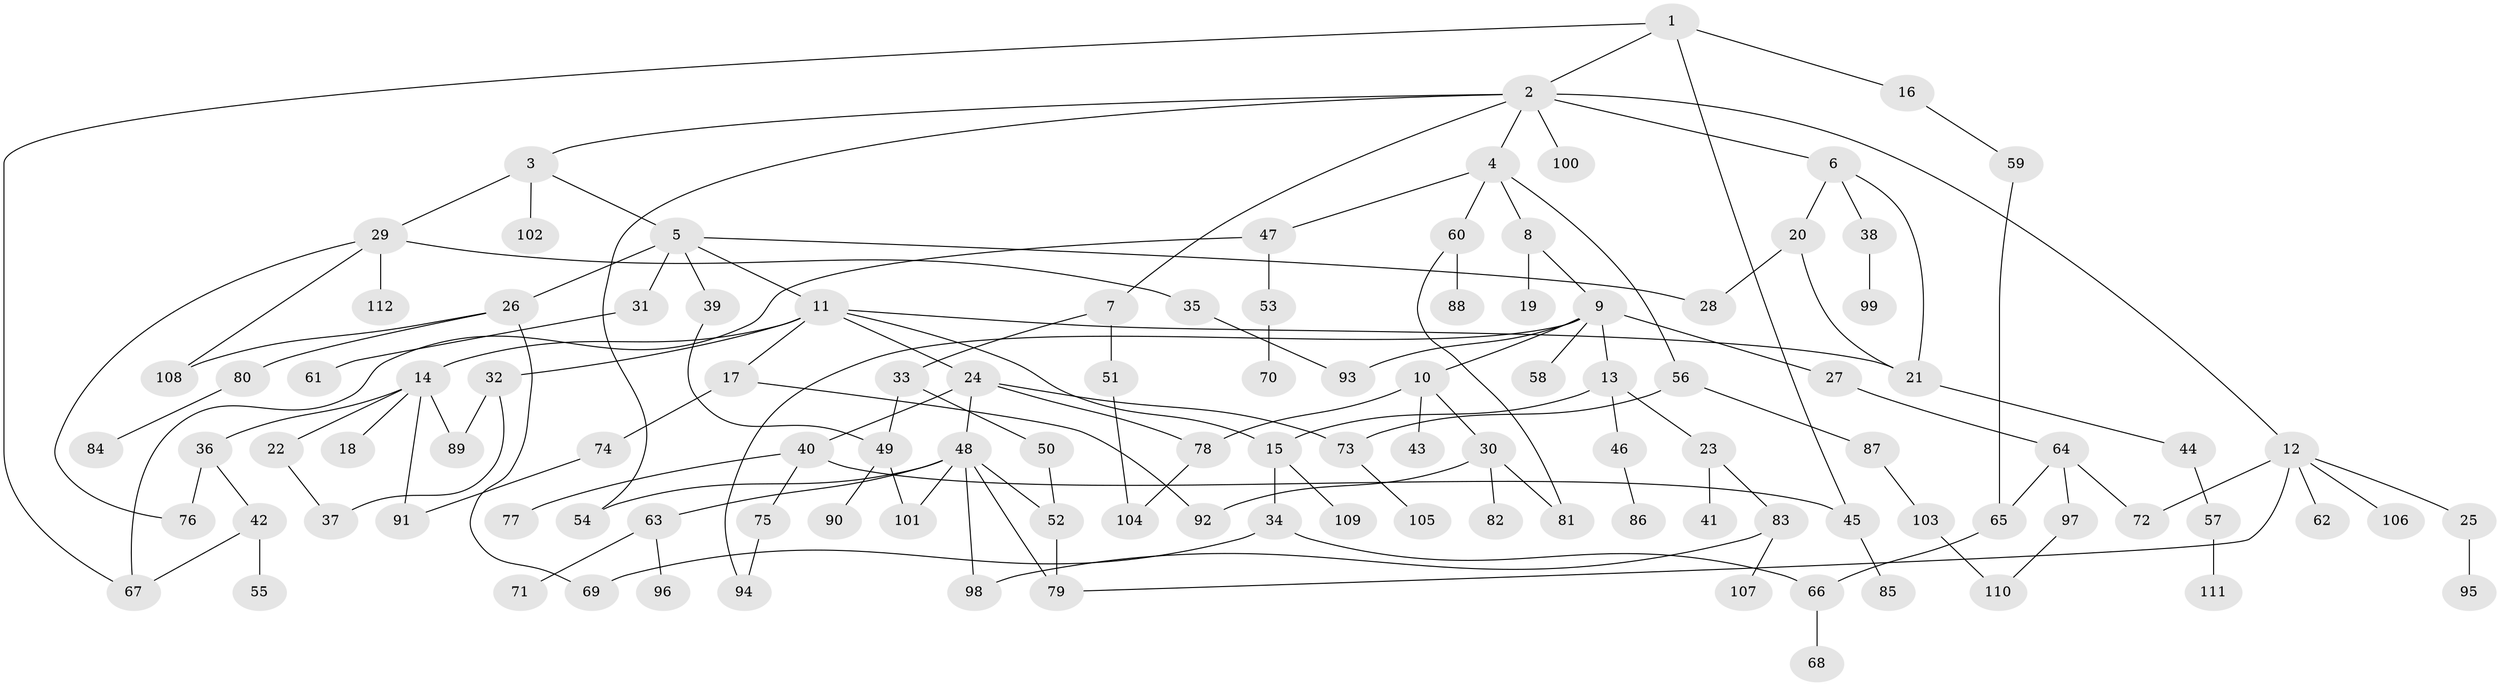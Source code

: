 // coarse degree distribution, {6: 0.04411764705882353, 7: 0.04411764705882353, 3: 0.23529411764705882, 5: 0.04411764705882353, 2: 0.36764705882352944, 4: 0.11764705882352941, 1: 0.14705882352941177}
// Generated by graph-tools (version 1.1) at 2025/36/03/04/25 23:36:07]
// undirected, 112 vertices, 142 edges
graph export_dot {
  node [color=gray90,style=filled];
  1;
  2;
  3;
  4;
  5;
  6;
  7;
  8;
  9;
  10;
  11;
  12;
  13;
  14;
  15;
  16;
  17;
  18;
  19;
  20;
  21;
  22;
  23;
  24;
  25;
  26;
  27;
  28;
  29;
  30;
  31;
  32;
  33;
  34;
  35;
  36;
  37;
  38;
  39;
  40;
  41;
  42;
  43;
  44;
  45;
  46;
  47;
  48;
  49;
  50;
  51;
  52;
  53;
  54;
  55;
  56;
  57;
  58;
  59;
  60;
  61;
  62;
  63;
  64;
  65;
  66;
  67;
  68;
  69;
  70;
  71;
  72;
  73;
  74;
  75;
  76;
  77;
  78;
  79;
  80;
  81;
  82;
  83;
  84;
  85;
  86;
  87;
  88;
  89;
  90;
  91;
  92;
  93;
  94;
  95;
  96;
  97;
  98;
  99;
  100;
  101;
  102;
  103;
  104;
  105;
  106;
  107;
  108;
  109;
  110;
  111;
  112;
  1 -- 2;
  1 -- 16;
  1 -- 45;
  1 -- 67;
  2 -- 3;
  2 -- 4;
  2 -- 6;
  2 -- 7;
  2 -- 12;
  2 -- 54;
  2 -- 100;
  3 -- 5;
  3 -- 29;
  3 -- 102;
  4 -- 8;
  4 -- 47;
  4 -- 56;
  4 -- 60;
  5 -- 11;
  5 -- 26;
  5 -- 31;
  5 -- 39;
  5 -- 28;
  6 -- 20;
  6 -- 21;
  6 -- 38;
  7 -- 33;
  7 -- 51;
  8 -- 9;
  8 -- 19;
  9 -- 10;
  9 -- 13;
  9 -- 27;
  9 -- 58;
  9 -- 93;
  9 -- 94;
  10 -- 30;
  10 -- 43;
  10 -- 78;
  11 -- 14;
  11 -- 15;
  11 -- 17;
  11 -- 24;
  11 -- 32;
  11 -- 21;
  12 -- 25;
  12 -- 62;
  12 -- 79;
  12 -- 106;
  12 -- 72;
  13 -- 23;
  13 -- 46;
  13 -- 15;
  14 -- 18;
  14 -- 22;
  14 -- 36;
  14 -- 89;
  14 -- 91;
  15 -- 34;
  15 -- 109;
  16 -- 59;
  17 -- 74;
  17 -- 92;
  20 -- 28;
  20 -- 21;
  21 -- 44;
  22 -- 37;
  23 -- 41;
  23 -- 83;
  24 -- 40;
  24 -- 48;
  24 -- 78;
  24 -- 73;
  25 -- 95;
  26 -- 69;
  26 -- 80;
  26 -- 108;
  27 -- 64;
  29 -- 35;
  29 -- 76;
  29 -- 112;
  29 -- 108;
  30 -- 81;
  30 -- 82;
  30 -- 92;
  31 -- 61;
  32 -- 89;
  32 -- 37;
  33 -- 50;
  33 -- 49;
  34 -- 66;
  34 -- 69;
  35 -- 93;
  36 -- 42;
  36 -- 76;
  38 -- 99;
  39 -- 49;
  40 -- 45;
  40 -- 75;
  40 -- 77;
  42 -- 55;
  42 -- 67;
  44 -- 57;
  45 -- 85;
  46 -- 86;
  47 -- 53;
  47 -- 67;
  48 -- 52;
  48 -- 63;
  48 -- 98;
  48 -- 54;
  48 -- 101;
  48 -- 79;
  49 -- 90;
  49 -- 101;
  50 -- 52;
  51 -- 104;
  52 -- 79;
  53 -- 70;
  56 -- 73;
  56 -- 87;
  57 -- 111;
  59 -- 65;
  60 -- 88;
  60 -- 81;
  63 -- 71;
  63 -- 96;
  64 -- 72;
  64 -- 97;
  64 -- 65;
  65 -- 66;
  66 -- 68;
  73 -- 105;
  74 -- 91;
  75 -- 94;
  78 -- 104;
  80 -- 84;
  83 -- 107;
  83 -- 98;
  87 -- 103;
  97 -- 110;
  103 -- 110;
}
